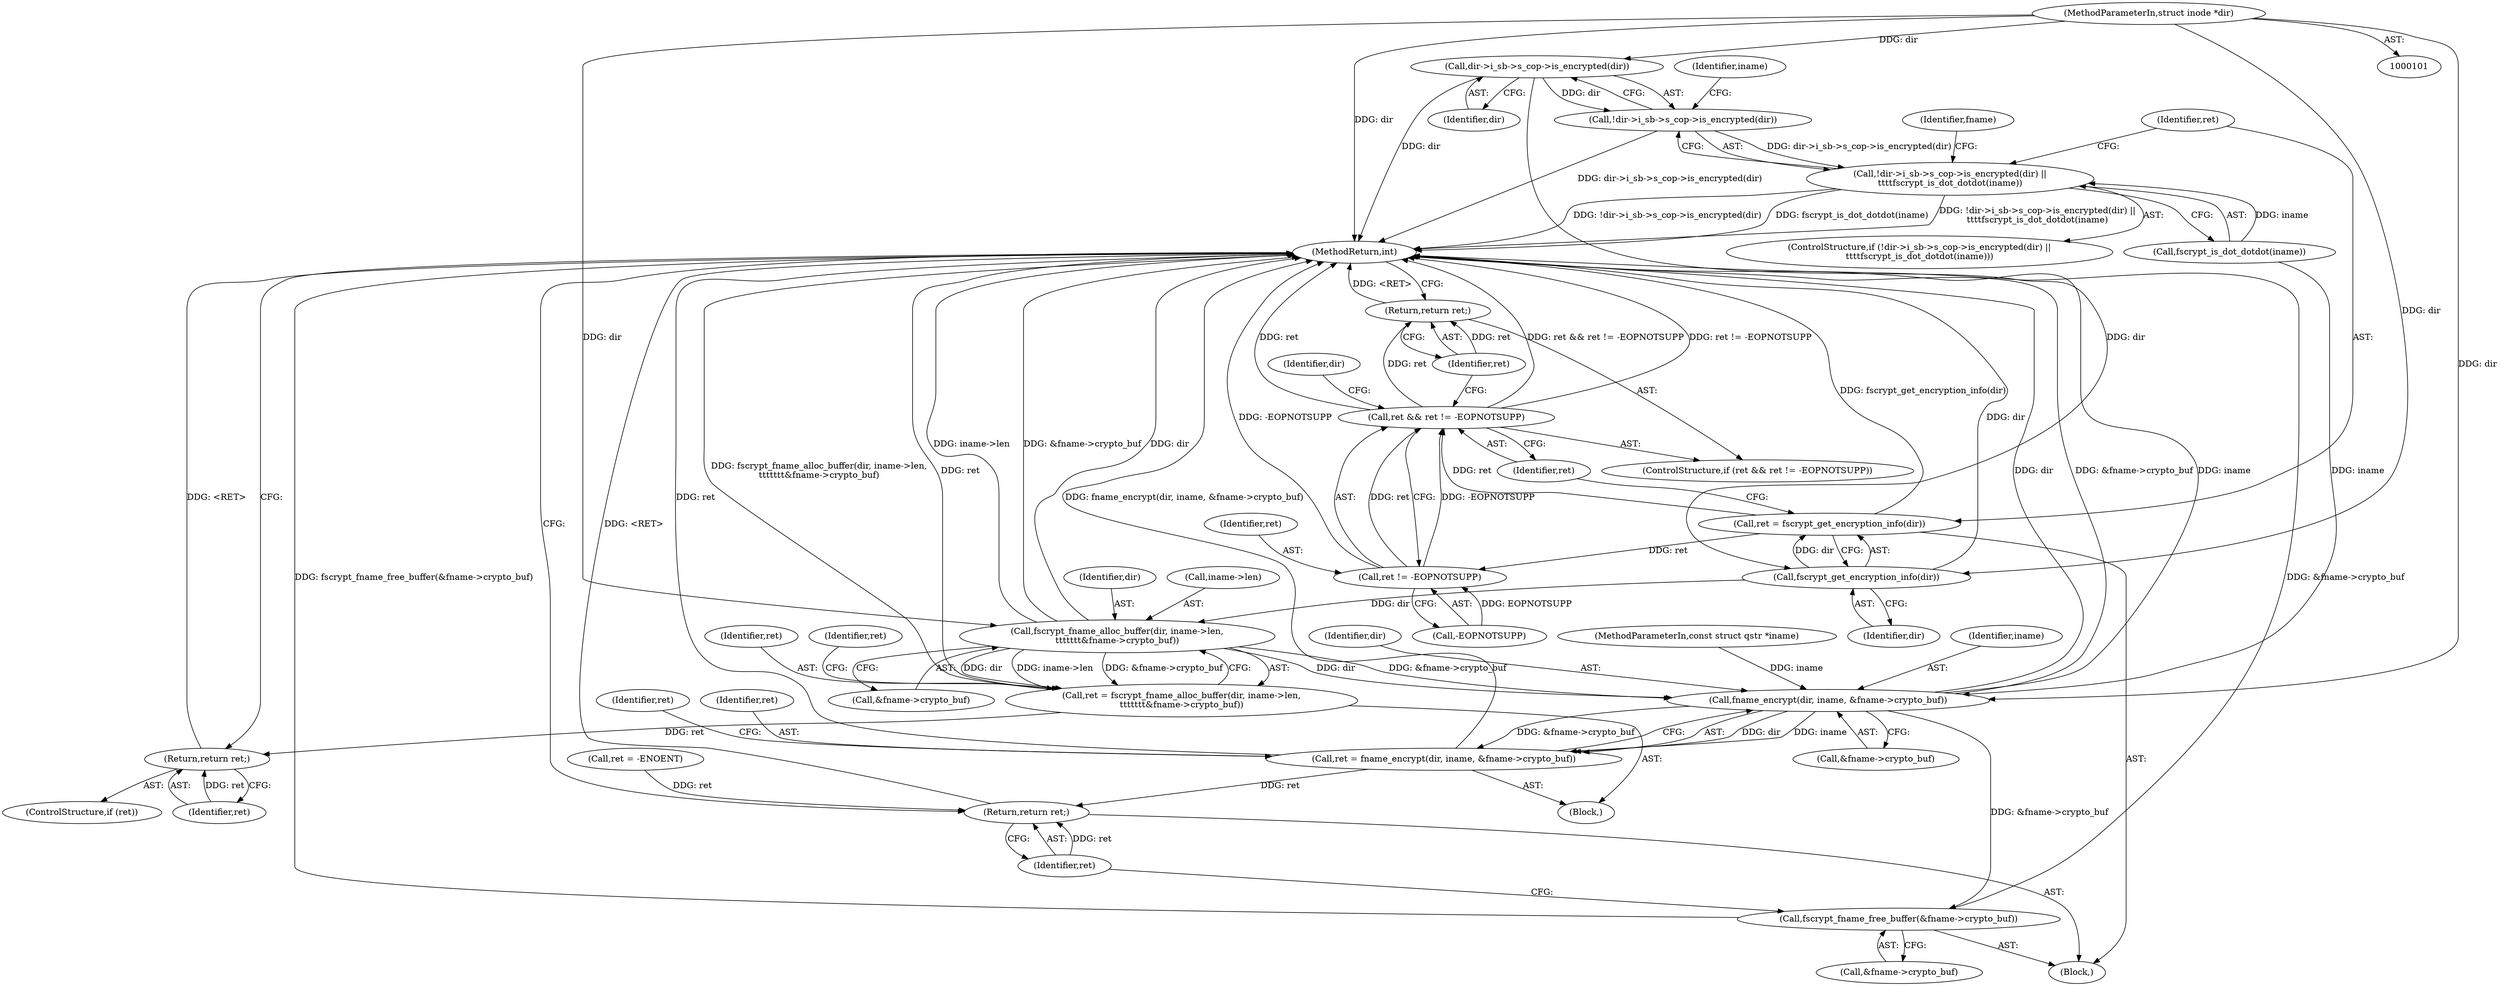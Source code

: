 digraph "0_linux_1b53cf9815bb4744958d41f3795d5d5a1d365e2d_0@API" {
"1000128" [label="(Call,dir->i_sb->s_cop->is_encrypted(dir))"];
"1000102" [label="(MethodParameterIn,struct inode *dir)"];
"1000127" [label="(Call,!dir->i_sb->s_cop->is_encrypted(dir))"];
"1000126" [label="(Call,!dir->i_sb->s_cop->is_encrypted(dir) ||\n\t\t\t\tfscrypt_is_dot_dotdot(iname))"];
"1000157" [label="(Call,fscrypt_get_encryption_info(dir))"];
"1000155" [label="(Call,ret = fscrypt_get_encryption_info(dir))"];
"1000160" [label="(Call,ret && ret != -EOPNOTSUPP)"];
"1000166" [label="(Return,return ret;)"];
"1000162" [label="(Call,ret != -EOPNOTSUPP)"];
"1000175" [label="(Call,fscrypt_fname_alloc_buffer(dir, iname->len,\n\t\t\t\t\t\t\t&fname->crypto_buf))"];
"1000173" [label="(Call,ret = fscrypt_fname_alloc_buffer(dir, iname->len,\n\t\t\t\t\t\t\t&fname->crypto_buf))"];
"1000186" [label="(Return,return ret;)"];
"1000190" [label="(Call,fname_encrypt(dir, iname, &fname->crypto_buf))"];
"1000188" [label="(Call,ret = fname_encrypt(dir, iname, &fname->crypto_buf))"];
"1000375" [label="(Return,return ret;)"];
"1000370" [label="(Call,fscrypt_fname_free_buffer(&fname->crypto_buf))"];
"1000125" [label="(ControlStructure,if (!dir->i_sb->s_cop->is_encrypted(dir) ||\n\t\t\t\tfscrypt_is_dot_dotdot(iname)))"];
"1000161" [label="(Identifier,ret)"];
"1000164" [label="(Call,-EOPNOTSUPP)"];
"1000170" [label="(Identifier,dir)"];
"1000191" [label="(Identifier,dir)"];
"1000160" [label="(Call,ret && ret != -EOPNOTSUPP)"];
"1000159" [label="(ControlStructure,if (ret && ret != -EOPNOTSUPP))"];
"1000155" [label="(Call,ret = fscrypt_get_encryption_info(dir))"];
"1000180" [label="(Call,&fname->crypto_buf)"];
"1000163" [label="(Identifier,ret)"];
"1000193" [label="(Call,&fname->crypto_buf)"];
"1000173" [label="(Call,ret = fscrypt_fname_alloc_buffer(dir, iname->len,\n\t\t\t\t\t\t\t&fname->crypto_buf))"];
"1000376" [label="(Identifier,ret)"];
"1000156" [label="(Identifier,ret)"];
"1000157" [label="(Call,fscrypt_get_encryption_info(dir))"];
"1000176" [label="(Identifier,dir)"];
"1000177" [label="(Call,iname->len)"];
"1000198" [label="(Identifier,ret)"];
"1000127" [label="(Call,!dir->i_sb->s_cop->is_encrypted(dir))"];
"1000136" [label="(Identifier,fname)"];
"1000304" [label="(Call,ret = -ENOENT)"];
"1000158" [label="(Identifier,dir)"];
"1000189" [label="(Identifier,ret)"];
"1000106" [label="(Block,)"];
"1000190" [label="(Call,fname_encrypt(dir, iname, &fname->crypto_buf))"];
"1000370" [label="(Call,fscrypt_fname_free_buffer(&fname->crypto_buf))"];
"1000129" [label="(Identifier,dir)"];
"1000371" [label="(Call,&fname->crypto_buf)"];
"1000167" [label="(Identifier,ret)"];
"1000174" [label="(Identifier,ret)"];
"1000188" [label="(Call,ret = fname_encrypt(dir, iname, &fname->crypto_buf))"];
"1000103" [label="(MethodParameterIn,const struct qstr *iname)"];
"1000126" [label="(Call,!dir->i_sb->s_cop->is_encrypted(dir) ||\n\t\t\t\tfscrypt_is_dot_dotdot(iname))"];
"1000187" [label="(Identifier,ret)"];
"1000377" [label="(MethodReturn,int)"];
"1000162" [label="(Call,ret != -EOPNOTSUPP)"];
"1000192" [label="(Identifier,iname)"];
"1000184" [label="(ControlStructure,if (ret))"];
"1000375" [label="(Return,return ret;)"];
"1000185" [label="(Identifier,ret)"];
"1000130" [label="(Call,fscrypt_is_dot_dotdot(iname))"];
"1000128" [label="(Call,dir->i_sb->s_cop->is_encrypted(dir))"];
"1000102" [label="(MethodParameterIn,struct inode *dir)"];
"1000186" [label="(Return,return ret;)"];
"1000175" [label="(Call,fscrypt_fname_alloc_buffer(dir, iname->len,\n\t\t\t\t\t\t\t&fname->crypto_buf))"];
"1000166" [label="(Return,return ret;)"];
"1000172" [label="(Block,)"];
"1000131" [label="(Identifier,iname)"];
"1000128" -> "1000127"  [label="AST: "];
"1000128" -> "1000129"  [label="CFG: "];
"1000129" -> "1000128"  [label="AST: "];
"1000127" -> "1000128"  [label="CFG: "];
"1000128" -> "1000377"  [label="DDG: dir"];
"1000128" -> "1000127"  [label="DDG: dir"];
"1000102" -> "1000128"  [label="DDG: dir"];
"1000128" -> "1000157"  [label="DDG: dir"];
"1000102" -> "1000101"  [label="AST: "];
"1000102" -> "1000377"  [label="DDG: dir"];
"1000102" -> "1000157"  [label="DDG: dir"];
"1000102" -> "1000175"  [label="DDG: dir"];
"1000102" -> "1000190"  [label="DDG: dir"];
"1000127" -> "1000126"  [label="AST: "];
"1000131" -> "1000127"  [label="CFG: "];
"1000126" -> "1000127"  [label="CFG: "];
"1000127" -> "1000377"  [label="DDG: dir->i_sb->s_cop->is_encrypted(dir)"];
"1000127" -> "1000126"  [label="DDG: dir->i_sb->s_cop->is_encrypted(dir)"];
"1000126" -> "1000125"  [label="AST: "];
"1000126" -> "1000130"  [label="CFG: "];
"1000130" -> "1000126"  [label="AST: "];
"1000136" -> "1000126"  [label="CFG: "];
"1000156" -> "1000126"  [label="CFG: "];
"1000126" -> "1000377"  [label="DDG: !dir->i_sb->s_cop->is_encrypted(dir)"];
"1000126" -> "1000377"  [label="DDG: fscrypt_is_dot_dotdot(iname)"];
"1000126" -> "1000377"  [label="DDG: !dir->i_sb->s_cop->is_encrypted(dir) ||\n\t\t\t\tfscrypt_is_dot_dotdot(iname)"];
"1000130" -> "1000126"  [label="DDG: iname"];
"1000157" -> "1000155"  [label="AST: "];
"1000157" -> "1000158"  [label="CFG: "];
"1000158" -> "1000157"  [label="AST: "];
"1000155" -> "1000157"  [label="CFG: "];
"1000157" -> "1000377"  [label="DDG: dir"];
"1000157" -> "1000155"  [label="DDG: dir"];
"1000157" -> "1000175"  [label="DDG: dir"];
"1000155" -> "1000106"  [label="AST: "];
"1000156" -> "1000155"  [label="AST: "];
"1000161" -> "1000155"  [label="CFG: "];
"1000155" -> "1000377"  [label="DDG: fscrypt_get_encryption_info(dir)"];
"1000155" -> "1000160"  [label="DDG: ret"];
"1000155" -> "1000162"  [label="DDG: ret"];
"1000160" -> "1000159"  [label="AST: "];
"1000160" -> "1000161"  [label="CFG: "];
"1000160" -> "1000162"  [label="CFG: "];
"1000161" -> "1000160"  [label="AST: "];
"1000162" -> "1000160"  [label="AST: "];
"1000167" -> "1000160"  [label="CFG: "];
"1000170" -> "1000160"  [label="CFG: "];
"1000160" -> "1000377"  [label="DDG: ret && ret != -EOPNOTSUPP"];
"1000160" -> "1000377"  [label="DDG: ret != -EOPNOTSUPP"];
"1000160" -> "1000377"  [label="DDG: ret"];
"1000162" -> "1000160"  [label="DDG: ret"];
"1000162" -> "1000160"  [label="DDG: -EOPNOTSUPP"];
"1000160" -> "1000166"  [label="DDG: ret"];
"1000166" -> "1000159"  [label="AST: "];
"1000166" -> "1000167"  [label="CFG: "];
"1000167" -> "1000166"  [label="AST: "];
"1000377" -> "1000166"  [label="CFG: "];
"1000166" -> "1000377"  [label="DDG: <RET>"];
"1000167" -> "1000166"  [label="DDG: ret"];
"1000162" -> "1000164"  [label="CFG: "];
"1000163" -> "1000162"  [label="AST: "];
"1000164" -> "1000162"  [label="AST: "];
"1000162" -> "1000377"  [label="DDG: -EOPNOTSUPP"];
"1000164" -> "1000162"  [label="DDG: EOPNOTSUPP"];
"1000175" -> "1000173"  [label="AST: "];
"1000175" -> "1000180"  [label="CFG: "];
"1000176" -> "1000175"  [label="AST: "];
"1000177" -> "1000175"  [label="AST: "];
"1000180" -> "1000175"  [label="AST: "];
"1000173" -> "1000175"  [label="CFG: "];
"1000175" -> "1000377"  [label="DDG: &fname->crypto_buf"];
"1000175" -> "1000377"  [label="DDG: dir"];
"1000175" -> "1000377"  [label="DDG: iname->len"];
"1000175" -> "1000173"  [label="DDG: dir"];
"1000175" -> "1000173"  [label="DDG: iname->len"];
"1000175" -> "1000173"  [label="DDG: &fname->crypto_buf"];
"1000175" -> "1000190"  [label="DDG: dir"];
"1000175" -> "1000190"  [label="DDG: &fname->crypto_buf"];
"1000173" -> "1000172"  [label="AST: "];
"1000174" -> "1000173"  [label="AST: "];
"1000185" -> "1000173"  [label="CFG: "];
"1000173" -> "1000377"  [label="DDG: ret"];
"1000173" -> "1000377"  [label="DDG: fscrypt_fname_alloc_buffer(dir, iname->len,\n\t\t\t\t\t\t\t&fname->crypto_buf)"];
"1000173" -> "1000186"  [label="DDG: ret"];
"1000186" -> "1000184"  [label="AST: "];
"1000186" -> "1000187"  [label="CFG: "];
"1000187" -> "1000186"  [label="AST: "];
"1000377" -> "1000186"  [label="CFG: "];
"1000186" -> "1000377"  [label="DDG: <RET>"];
"1000187" -> "1000186"  [label="DDG: ret"];
"1000190" -> "1000188"  [label="AST: "];
"1000190" -> "1000193"  [label="CFG: "];
"1000191" -> "1000190"  [label="AST: "];
"1000192" -> "1000190"  [label="AST: "];
"1000193" -> "1000190"  [label="AST: "];
"1000188" -> "1000190"  [label="CFG: "];
"1000190" -> "1000377"  [label="DDG: dir"];
"1000190" -> "1000377"  [label="DDG: &fname->crypto_buf"];
"1000190" -> "1000377"  [label="DDG: iname"];
"1000190" -> "1000188"  [label="DDG: dir"];
"1000190" -> "1000188"  [label="DDG: iname"];
"1000190" -> "1000188"  [label="DDG: &fname->crypto_buf"];
"1000130" -> "1000190"  [label="DDG: iname"];
"1000103" -> "1000190"  [label="DDG: iname"];
"1000190" -> "1000370"  [label="DDG: &fname->crypto_buf"];
"1000188" -> "1000172"  [label="AST: "];
"1000189" -> "1000188"  [label="AST: "];
"1000198" -> "1000188"  [label="CFG: "];
"1000188" -> "1000377"  [label="DDG: fname_encrypt(dir, iname, &fname->crypto_buf)"];
"1000188" -> "1000377"  [label="DDG: ret"];
"1000188" -> "1000375"  [label="DDG: ret"];
"1000375" -> "1000106"  [label="AST: "];
"1000375" -> "1000376"  [label="CFG: "];
"1000376" -> "1000375"  [label="AST: "];
"1000377" -> "1000375"  [label="CFG: "];
"1000375" -> "1000377"  [label="DDG: <RET>"];
"1000376" -> "1000375"  [label="DDG: ret"];
"1000304" -> "1000375"  [label="DDG: ret"];
"1000370" -> "1000106"  [label="AST: "];
"1000370" -> "1000371"  [label="CFG: "];
"1000371" -> "1000370"  [label="AST: "];
"1000376" -> "1000370"  [label="CFG: "];
"1000370" -> "1000377"  [label="DDG: fscrypt_fname_free_buffer(&fname->crypto_buf)"];
"1000370" -> "1000377"  [label="DDG: &fname->crypto_buf"];
}
